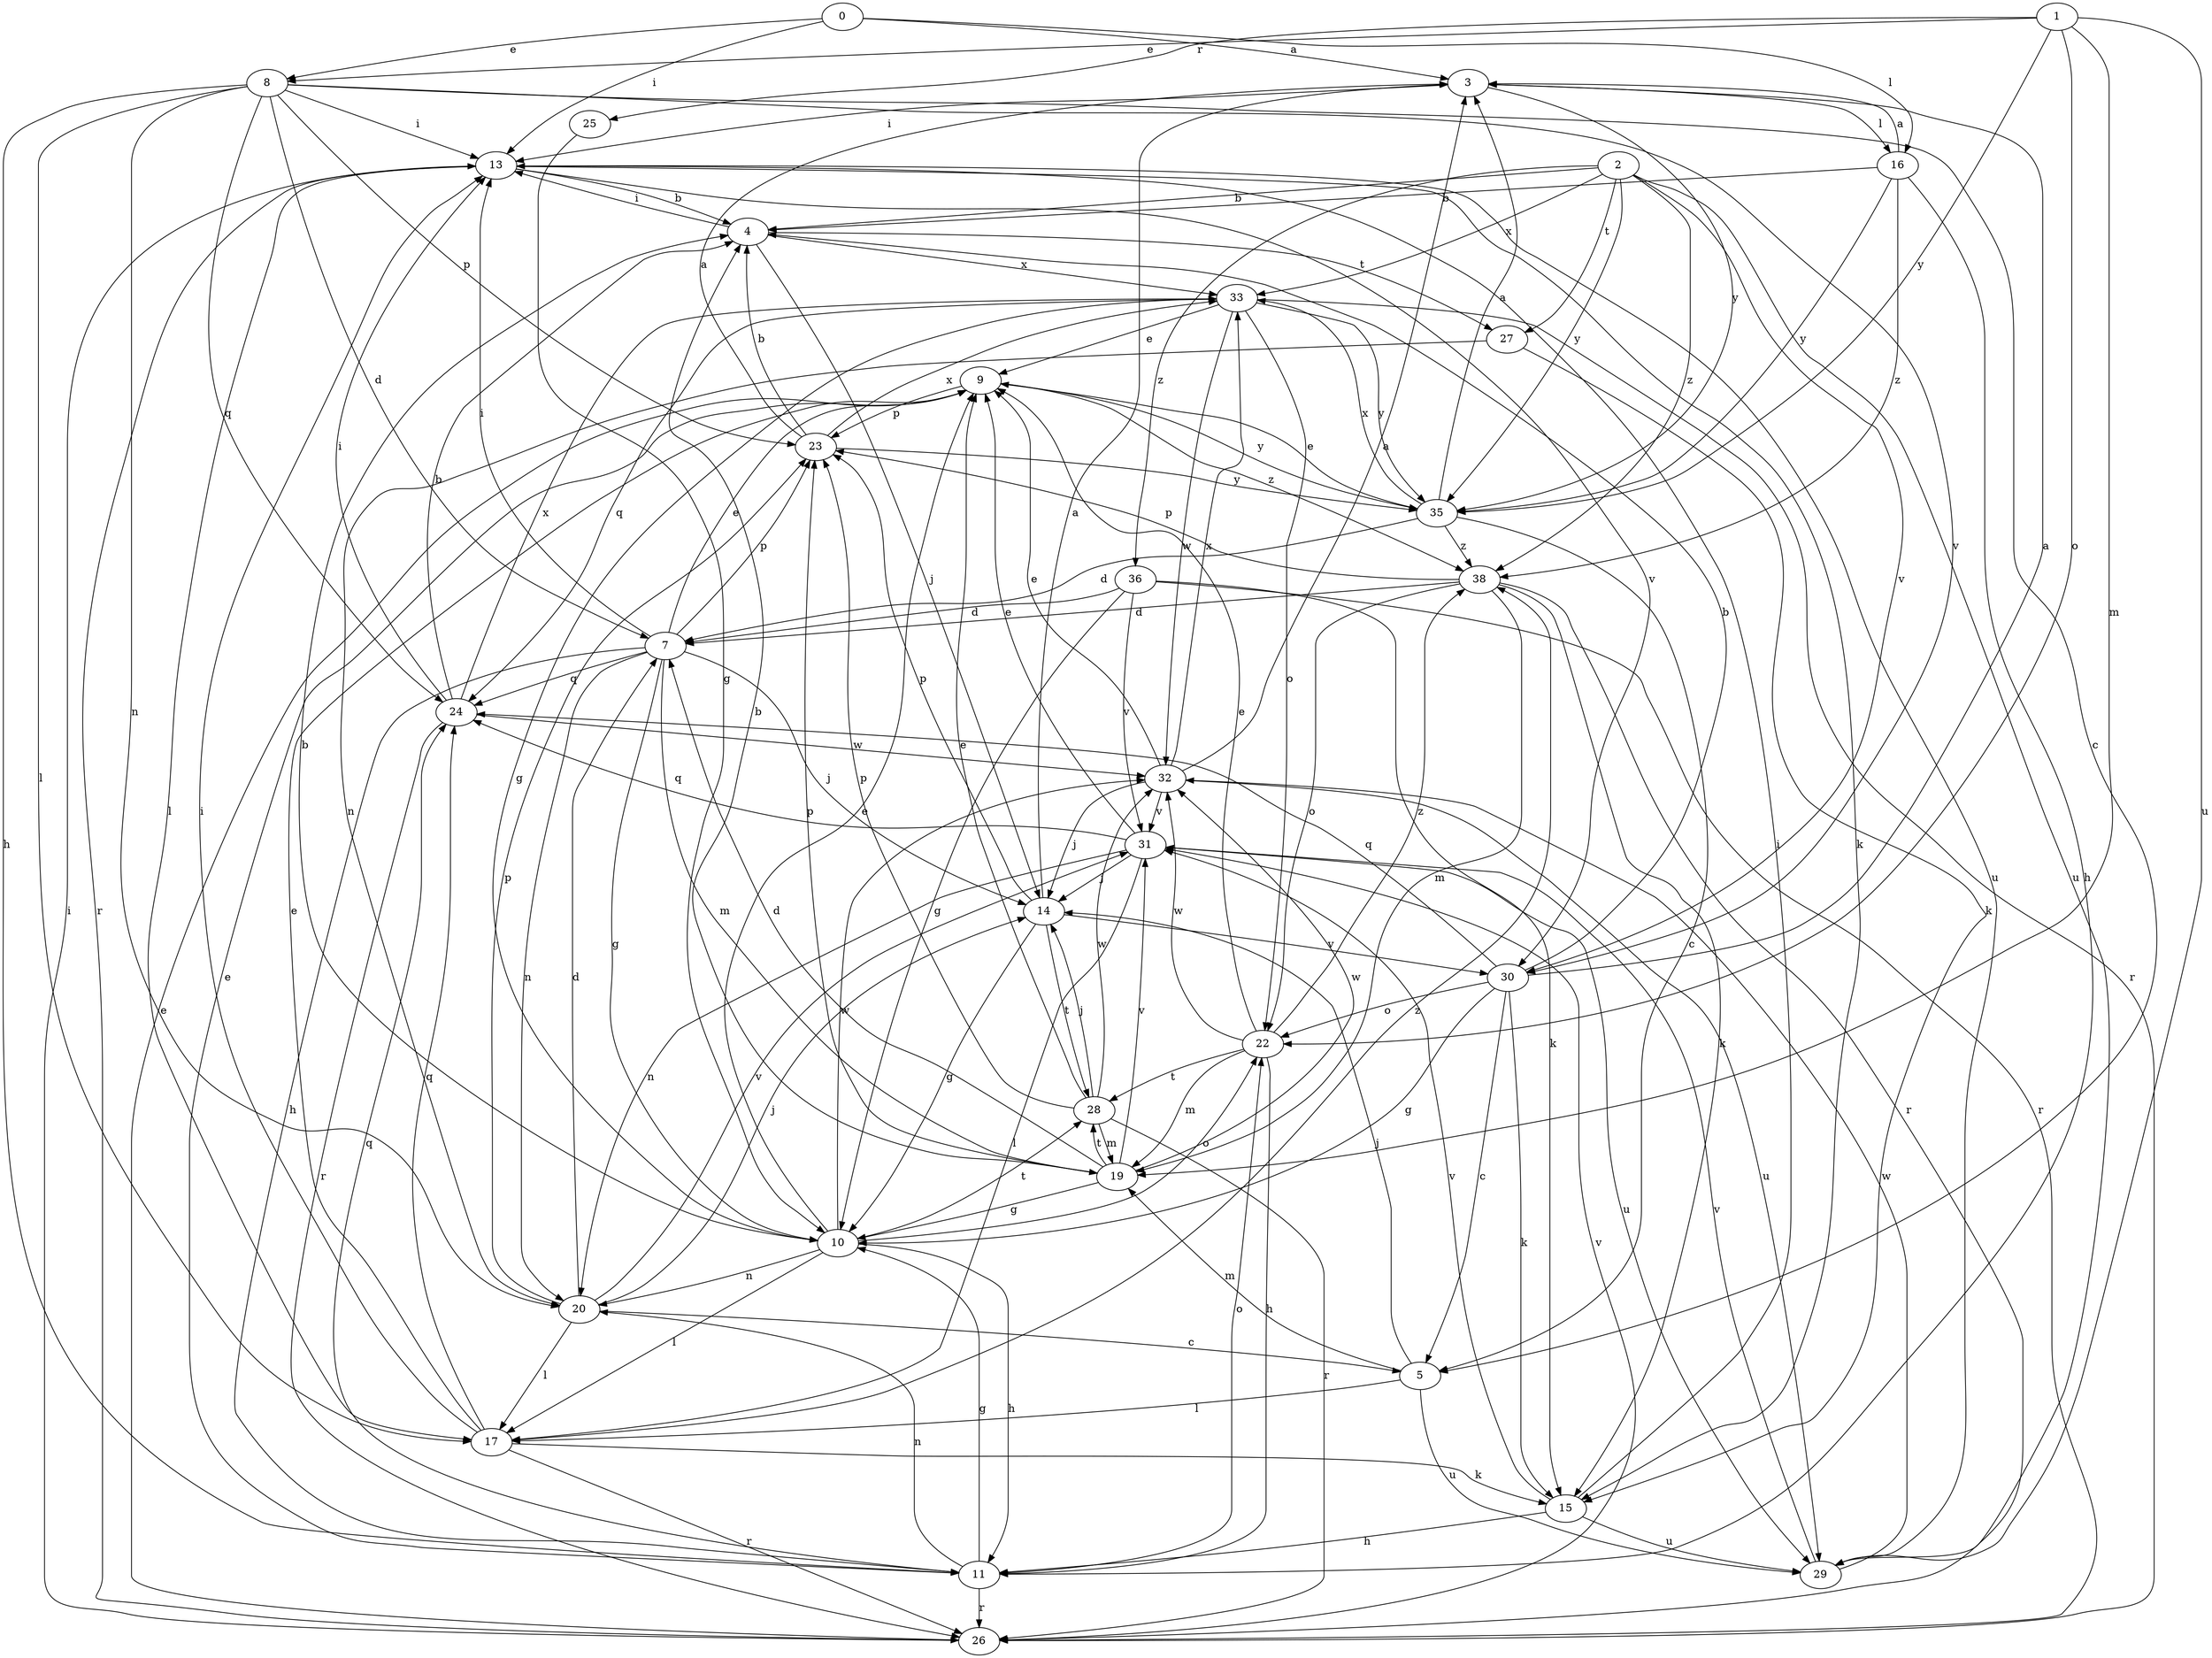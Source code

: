 strict digraph  {
0;
1;
2;
3;
4;
5;
7;
8;
9;
10;
11;
13;
14;
15;
16;
17;
19;
20;
22;
23;
24;
25;
26;
27;
28;
29;
30;
31;
32;
33;
35;
36;
38;
0 -> 3  [label=a];
0 -> 8  [label=e];
0 -> 13  [label=i];
0 -> 16  [label=l];
1 -> 8  [label=e];
1 -> 19  [label=m];
1 -> 22  [label=o];
1 -> 25  [label=r];
1 -> 29  [label=u];
1 -> 35  [label=y];
2 -> 4  [label=b];
2 -> 27  [label=t];
2 -> 29  [label=u];
2 -> 30  [label=v];
2 -> 33  [label=x];
2 -> 35  [label=y];
2 -> 36  [label=z];
2 -> 38  [label=z];
3 -> 13  [label=i];
3 -> 16  [label=l];
3 -> 35  [label=y];
4 -> 13  [label=i];
4 -> 14  [label=j];
4 -> 27  [label=t];
4 -> 33  [label=x];
5 -> 14  [label=j];
5 -> 17  [label=l];
5 -> 19  [label=m];
5 -> 29  [label=u];
7 -> 9  [label=e];
7 -> 10  [label=g];
7 -> 11  [label=h];
7 -> 13  [label=i];
7 -> 14  [label=j];
7 -> 19  [label=m];
7 -> 20  [label=n];
7 -> 23  [label=p];
7 -> 24  [label=q];
8 -> 5  [label=c];
8 -> 7  [label=d];
8 -> 11  [label=h];
8 -> 13  [label=i];
8 -> 17  [label=l];
8 -> 20  [label=n];
8 -> 23  [label=p];
8 -> 24  [label=q];
8 -> 30  [label=v];
9 -> 23  [label=p];
9 -> 35  [label=y];
9 -> 38  [label=z];
10 -> 4  [label=b];
10 -> 9  [label=e];
10 -> 11  [label=h];
10 -> 17  [label=l];
10 -> 20  [label=n];
10 -> 22  [label=o];
10 -> 28  [label=t];
10 -> 32  [label=w];
11 -> 9  [label=e];
11 -> 10  [label=g];
11 -> 20  [label=n];
11 -> 22  [label=o];
11 -> 24  [label=q];
11 -> 26  [label=r];
13 -> 4  [label=b];
13 -> 15  [label=k];
13 -> 17  [label=l];
13 -> 26  [label=r];
13 -> 29  [label=u];
13 -> 30  [label=v];
14 -> 3  [label=a];
14 -> 10  [label=g];
14 -> 23  [label=p];
14 -> 28  [label=t];
14 -> 30  [label=v];
15 -> 11  [label=h];
15 -> 13  [label=i];
15 -> 29  [label=u];
15 -> 31  [label=v];
16 -> 3  [label=a];
16 -> 4  [label=b];
16 -> 11  [label=h];
16 -> 35  [label=y];
16 -> 38  [label=z];
17 -> 9  [label=e];
17 -> 13  [label=i];
17 -> 15  [label=k];
17 -> 24  [label=q];
17 -> 26  [label=r];
17 -> 38  [label=z];
19 -> 4  [label=b];
19 -> 7  [label=d];
19 -> 10  [label=g];
19 -> 23  [label=p];
19 -> 28  [label=t];
19 -> 31  [label=v];
19 -> 32  [label=w];
20 -> 5  [label=c];
20 -> 7  [label=d];
20 -> 14  [label=j];
20 -> 17  [label=l];
20 -> 23  [label=p];
20 -> 31  [label=v];
22 -> 9  [label=e];
22 -> 11  [label=h];
22 -> 19  [label=m];
22 -> 28  [label=t];
22 -> 32  [label=w];
22 -> 38  [label=z];
23 -> 3  [label=a];
23 -> 4  [label=b];
23 -> 33  [label=x];
23 -> 35  [label=y];
24 -> 4  [label=b];
24 -> 13  [label=i];
24 -> 26  [label=r];
24 -> 32  [label=w];
24 -> 33  [label=x];
25 -> 10  [label=g];
26 -> 9  [label=e];
26 -> 13  [label=i];
26 -> 31  [label=v];
27 -> 15  [label=k];
27 -> 20  [label=n];
28 -> 9  [label=e];
28 -> 14  [label=j];
28 -> 19  [label=m];
28 -> 23  [label=p];
28 -> 26  [label=r];
28 -> 32  [label=w];
29 -> 31  [label=v];
29 -> 32  [label=w];
30 -> 3  [label=a];
30 -> 4  [label=b];
30 -> 5  [label=c];
30 -> 10  [label=g];
30 -> 15  [label=k];
30 -> 22  [label=o];
30 -> 24  [label=q];
31 -> 9  [label=e];
31 -> 14  [label=j];
31 -> 17  [label=l];
31 -> 20  [label=n];
31 -> 24  [label=q];
31 -> 29  [label=u];
32 -> 3  [label=a];
32 -> 9  [label=e];
32 -> 14  [label=j];
32 -> 29  [label=u];
32 -> 31  [label=v];
32 -> 33  [label=x];
33 -> 9  [label=e];
33 -> 10  [label=g];
33 -> 22  [label=o];
33 -> 24  [label=q];
33 -> 26  [label=r];
33 -> 32  [label=w];
33 -> 35  [label=y];
35 -> 3  [label=a];
35 -> 5  [label=c];
35 -> 7  [label=d];
35 -> 9  [label=e];
35 -> 33  [label=x];
35 -> 38  [label=z];
36 -> 7  [label=d];
36 -> 10  [label=g];
36 -> 15  [label=k];
36 -> 26  [label=r];
36 -> 31  [label=v];
38 -> 7  [label=d];
38 -> 15  [label=k];
38 -> 19  [label=m];
38 -> 22  [label=o];
38 -> 23  [label=p];
38 -> 26  [label=r];
}
